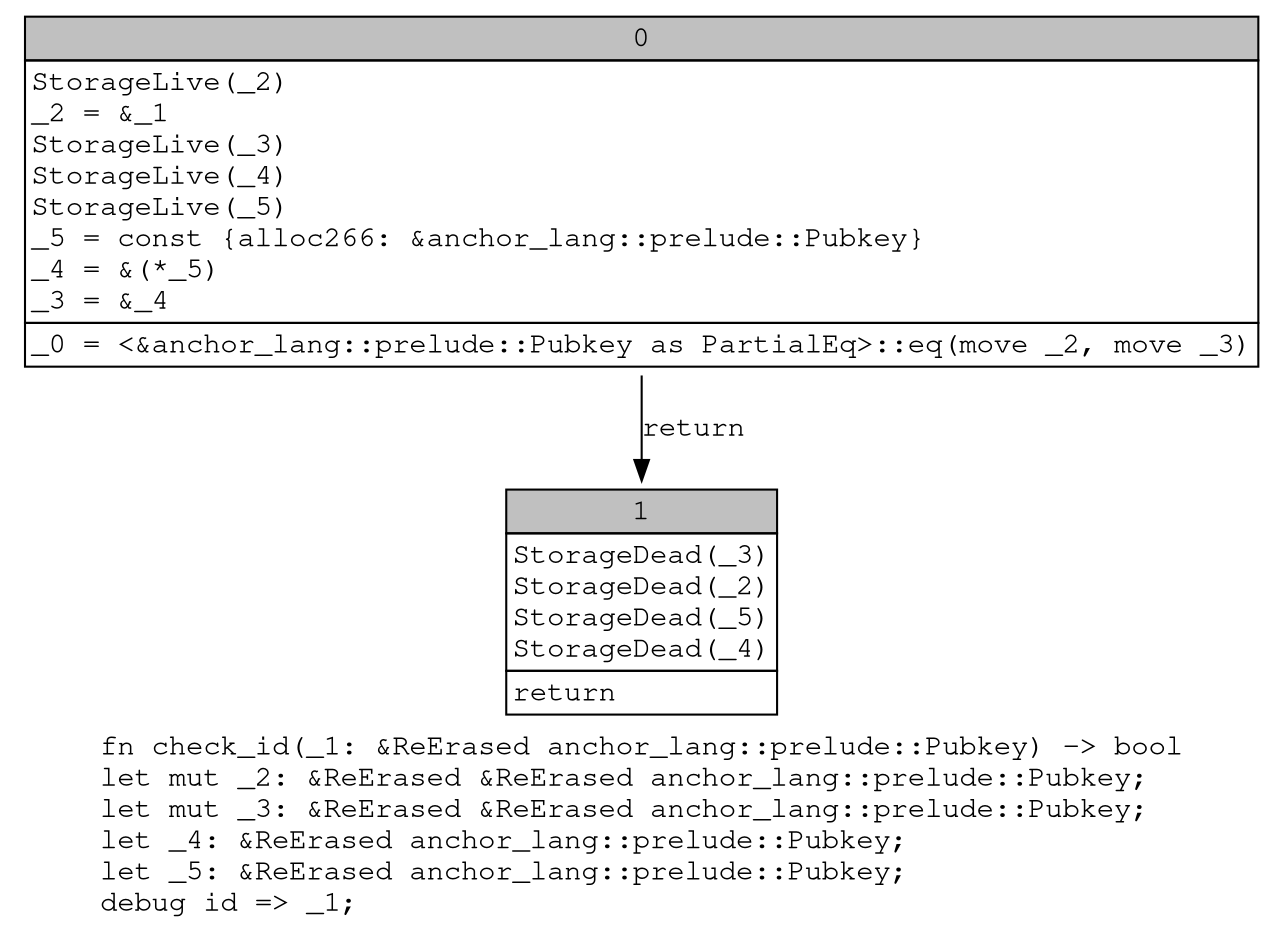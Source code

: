 digraph Mir_0_19081 {
    graph [fontname="Courier, monospace"];
    node [fontname="Courier, monospace"];
    edge [fontname="Courier, monospace"];
    label=<fn check_id(_1: &amp;ReErased anchor_lang::prelude::Pubkey) -&gt; bool<br align="left"/>let mut _2: &amp;ReErased &amp;ReErased anchor_lang::prelude::Pubkey;<br align="left"/>let mut _3: &amp;ReErased &amp;ReErased anchor_lang::prelude::Pubkey;<br align="left"/>let _4: &amp;ReErased anchor_lang::prelude::Pubkey;<br align="left"/>let _5: &amp;ReErased anchor_lang::prelude::Pubkey;<br align="left"/>debug id =&gt; _1;<br align="left"/>>;
    bb0__0_19081 [shape="none", label=<<table border="0" cellborder="1" cellspacing="0"><tr><td bgcolor="gray" align="center" colspan="1">0</td></tr><tr><td align="left" balign="left">StorageLive(_2)<br/>_2 = &amp;_1<br/>StorageLive(_3)<br/>StorageLive(_4)<br/>StorageLive(_5)<br/>_5 = const {alloc266: &amp;anchor_lang::prelude::Pubkey}<br/>_4 = &amp;(*_5)<br/>_3 = &amp;_4<br/></td></tr><tr><td align="left">_0 = &lt;&amp;anchor_lang::prelude::Pubkey as PartialEq&gt;::eq(move _2, move _3)</td></tr></table>>];
    bb1__0_19081 [shape="none", label=<<table border="0" cellborder="1" cellspacing="0"><tr><td bgcolor="gray" align="center" colspan="1">1</td></tr><tr><td align="left" balign="left">StorageDead(_3)<br/>StorageDead(_2)<br/>StorageDead(_5)<br/>StorageDead(_4)<br/></td></tr><tr><td align="left">return</td></tr></table>>];
    bb0__0_19081 -> bb1__0_19081 [label="return"];
}
